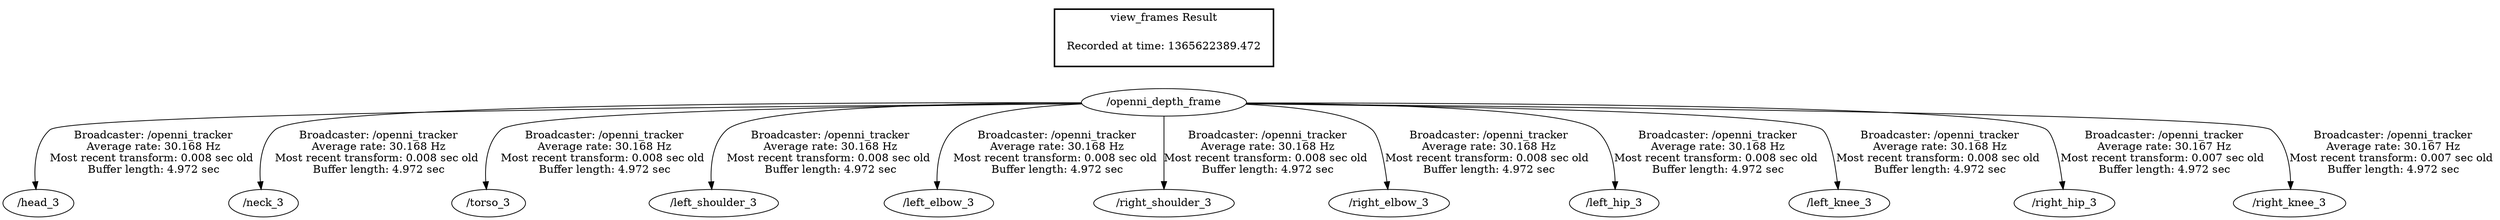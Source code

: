 digraph G {
"/openni_depth_frame" -> "/head_3"[label="Broadcaster: /openni_tracker\nAverage rate: 30.168 Hz\nMost recent transform: 0.008 sec old \nBuffer length: 4.972 sec\n"];
"/openni_depth_frame" -> "/neck_3"[label="Broadcaster: /openni_tracker\nAverage rate: 30.168 Hz\nMost recent transform: 0.008 sec old \nBuffer length: 4.972 sec\n"];
"/openni_depth_frame" -> "/torso_3"[label="Broadcaster: /openni_tracker\nAverage rate: 30.168 Hz\nMost recent transform: 0.008 sec old \nBuffer length: 4.972 sec\n"];
"/openni_depth_frame" -> "/left_shoulder_3"[label="Broadcaster: /openni_tracker\nAverage rate: 30.168 Hz\nMost recent transform: 0.008 sec old \nBuffer length: 4.972 sec\n"];
"/openni_depth_frame" -> "/left_elbow_3"[label="Broadcaster: /openni_tracker\nAverage rate: 30.168 Hz\nMost recent transform: 0.008 sec old \nBuffer length: 4.972 sec\n"];
"/openni_depth_frame" -> "/right_shoulder_3"[label="Broadcaster: /openni_tracker\nAverage rate: 30.168 Hz\nMost recent transform: 0.008 sec old \nBuffer length: 4.972 sec\n"];
"/openni_depth_frame" -> "/right_elbow_3"[label="Broadcaster: /openni_tracker\nAverage rate: 30.168 Hz\nMost recent transform: 0.008 sec old \nBuffer length: 4.972 sec\n"];
"/openni_depth_frame" -> "/left_hip_3"[label="Broadcaster: /openni_tracker\nAverage rate: 30.168 Hz\nMost recent transform: 0.008 sec old \nBuffer length: 4.972 sec\n"];
"/openni_depth_frame" -> "/left_knee_3"[label="Broadcaster: /openni_tracker\nAverage rate: 30.168 Hz\nMost recent transform: 0.008 sec old \nBuffer length: 4.972 sec\n"];
"/openni_depth_frame" -> "/right_hip_3"[label="Broadcaster: /openni_tracker\nAverage rate: 30.167 Hz\nMost recent transform: 0.007 sec old \nBuffer length: 4.972 sec\n"];
"/openni_depth_frame" -> "/right_knee_3"[label="Broadcaster: /openni_tracker\nAverage rate: 30.167 Hz\nMost recent transform: 0.007 sec old \nBuffer length: 4.972 sec\n"];
edge [style=invis];
 subgraph cluster_legend { style=bold; color=black; label ="view_frames Result";
"Recorded at time: 1365622389.472"[ shape=plaintext ] ;
 }->"/openni_depth_frame";
}